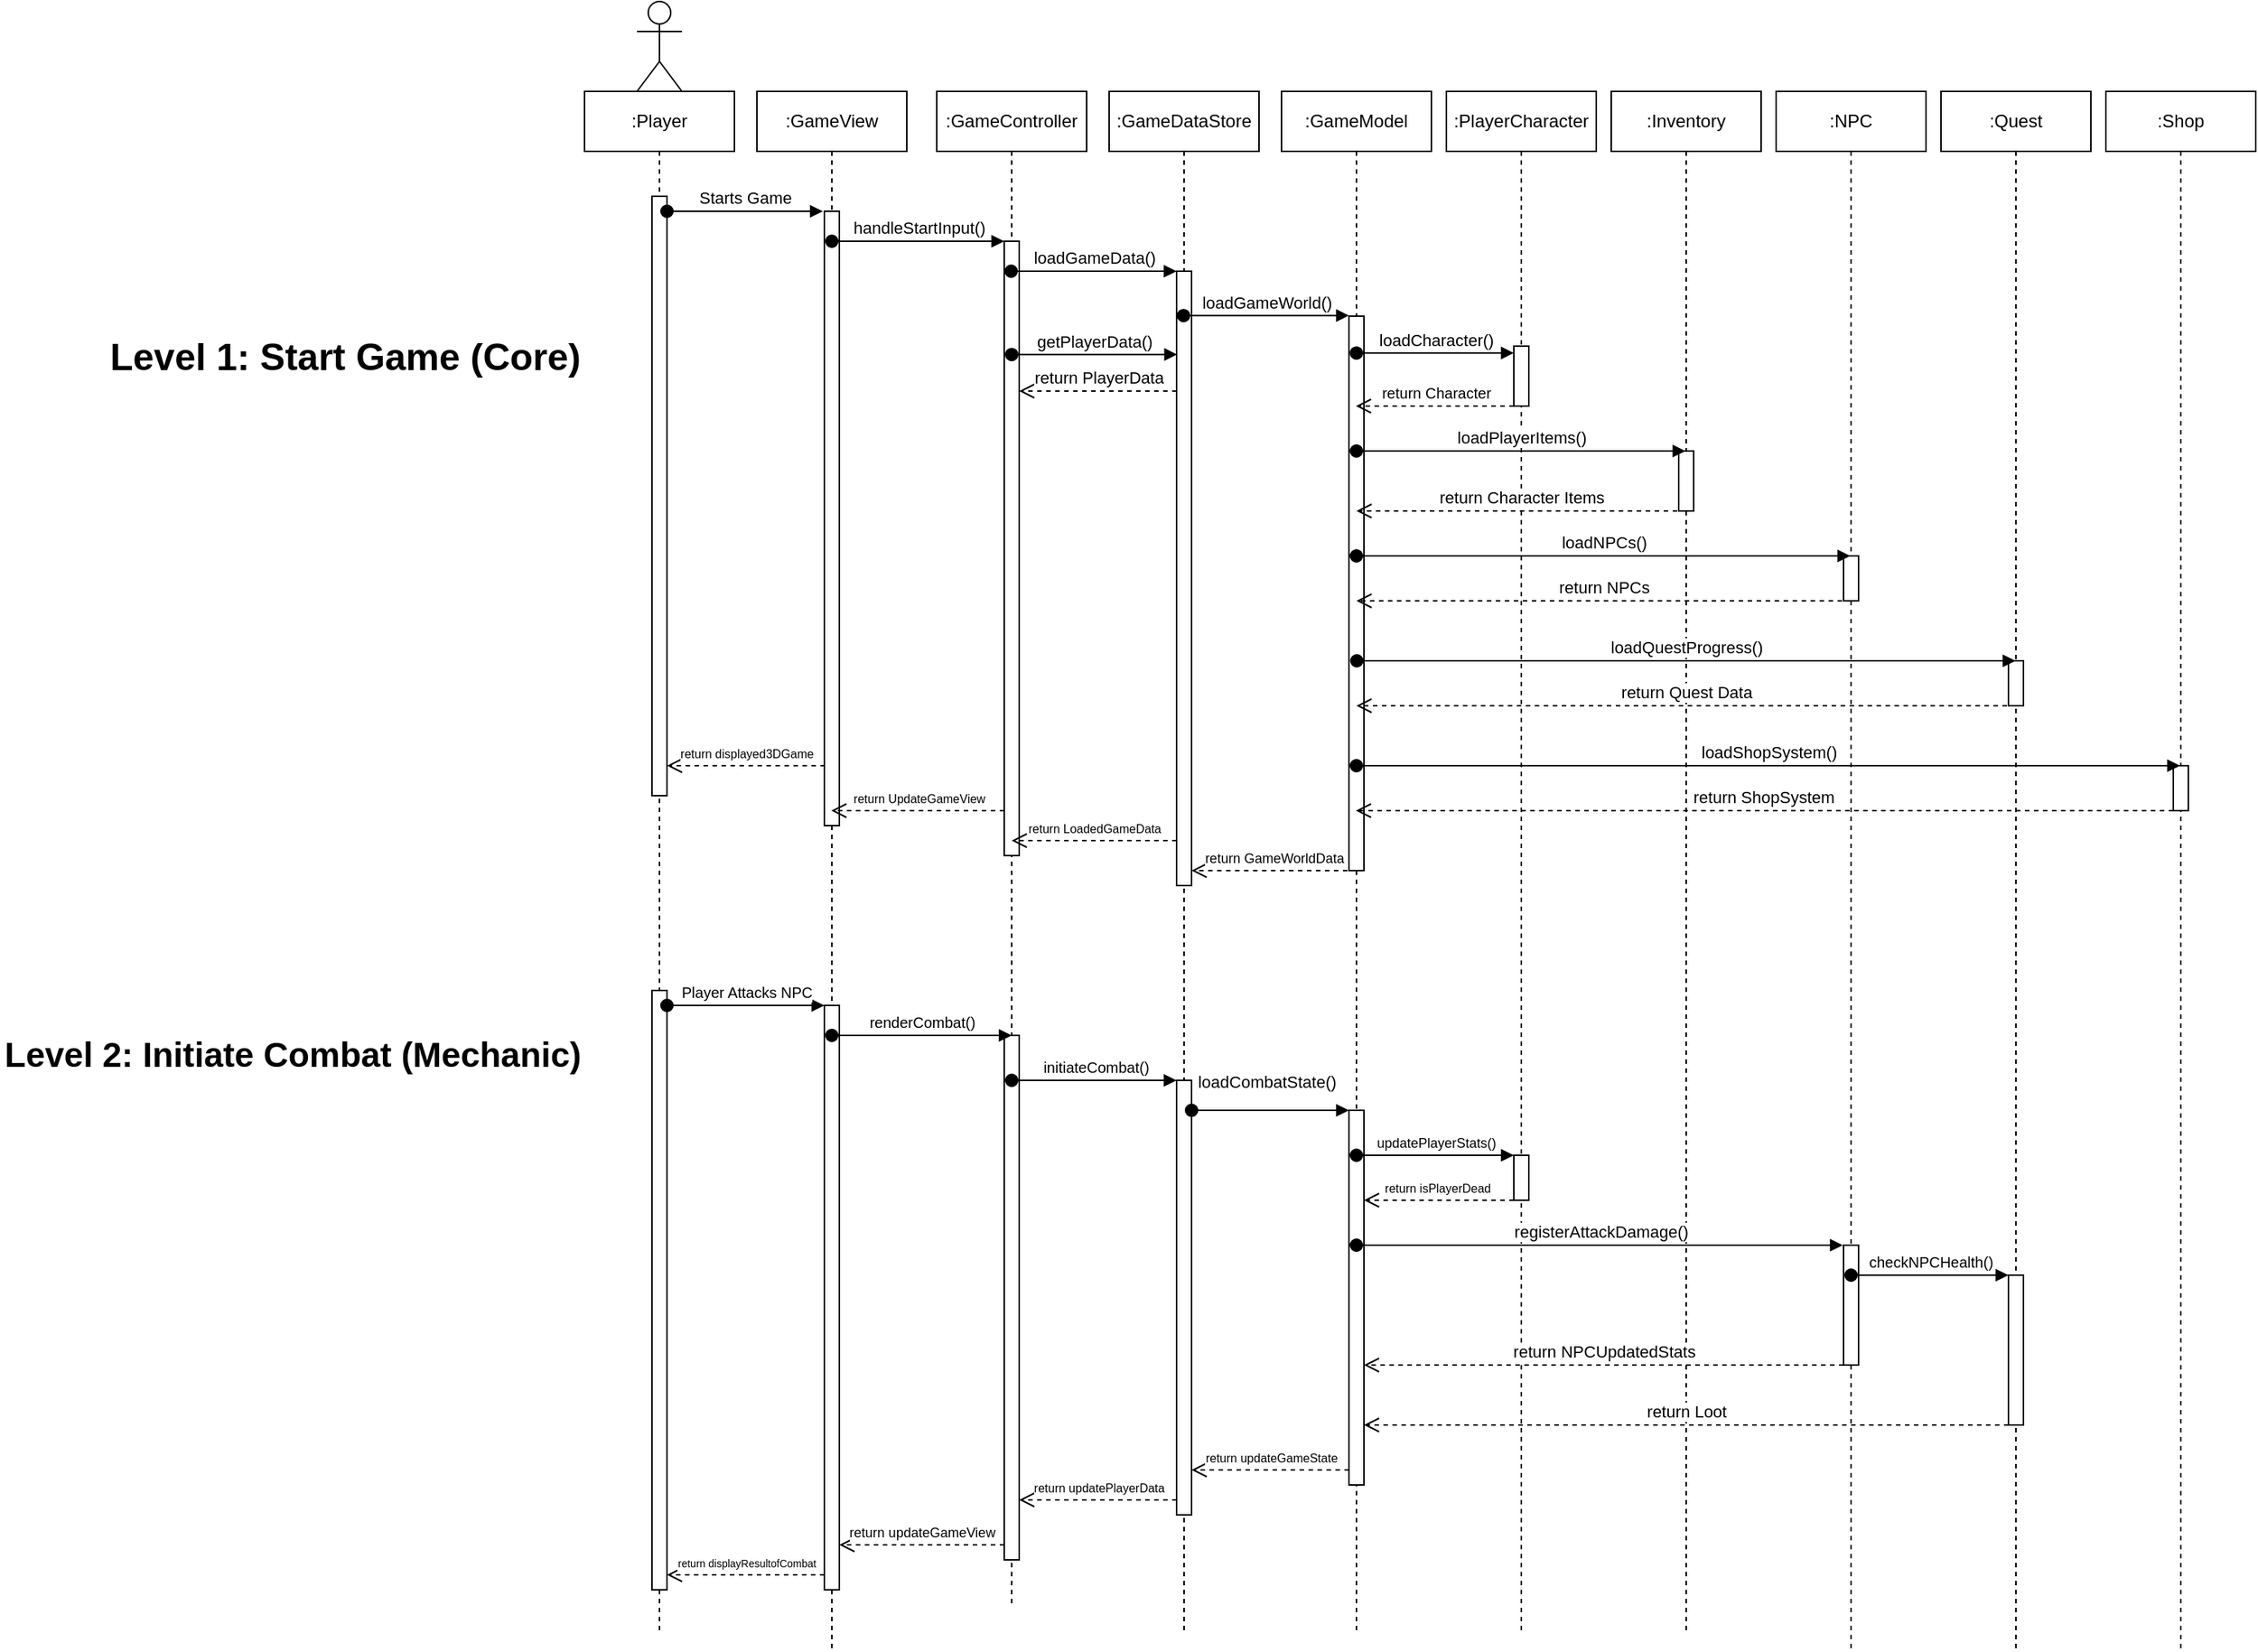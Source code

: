 <mxfile version="24.7.14">
  <diagram name="Page-1" id="2YBvvXClWsGukQMizWep">
    <mxGraphModel dx="2885" dy="2308" grid="1" gridSize="10" guides="1" tooltips="1" connect="1" arrows="1" fold="1" page="1" pageScale="1" pageWidth="850" pageHeight="1100" math="0" shadow="0">
      <root>
        <mxCell id="0" />
        <mxCell id="1" parent="0" />
        <mxCell id="aM9ryv3xv72pqoxQDRHE-1" value=":Player" style="shape=umlLifeline;perimeter=lifelinePerimeter;whiteSpace=wrap;html=1;container=0;dropTarget=0;collapsible=0;recursiveResize=0;outlineConnect=0;portConstraint=eastwest;newEdgeStyle={&quot;edgeStyle&quot;:&quot;elbowEdgeStyle&quot;,&quot;elbow&quot;:&quot;vertical&quot;,&quot;curved&quot;:0,&quot;rounded&quot;:0};" parent="1" vertex="1">
          <mxGeometry x="75" y="40" width="100" height="1030" as="geometry" />
        </mxCell>
        <mxCell id="aM9ryv3xv72pqoxQDRHE-2" value="" style="html=1;points=[];perimeter=orthogonalPerimeter;outlineConnect=0;targetShapes=umlLifeline;portConstraint=eastwest;newEdgeStyle={&quot;edgeStyle&quot;:&quot;elbowEdgeStyle&quot;,&quot;elbow&quot;:&quot;vertical&quot;,&quot;curved&quot;:0,&quot;rounded&quot;:0};" parent="aM9ryv3xv72pqoxQDRHE-1" vertex="1">
          <mxGeometry x="45" y="70" width="10" height="400" as="geometry" />
        </mxCell>
        <mxCell id="NbdB4iv307cXWrZ16x_9-138" value="" style="html=1;points=[];perimeter=orthogonalPerimeter;outlineConnect=0;targetShapes=umlLifeline;portConstraint=eastwest;newEdgeStyle={&quot;edgeStyle&quot;:&quot;elbowEdgeStyle&quot;,&quot;elbow&quot;:&quot;vertical&quot;,&quot;curved&quot;:0,&quot;rounded&quot;:0};" parent="aM9ryv3xv72pqoxQDRHE-1" vertex="1">
          <mxGeometry x="45" y="600" width="10" height="400" as="geometry" />
        </mxCell>
        <mxCell id="aM9ryv3xv72pqoxQDRHE-5" value=":GameView" style="shape=umlLifeline;perimeter=lifelinePerimeter;whiteSpace=wrap;html=1;container=0;dropTarget=0;collapsible=0;recursiveResize=0;outlineConnect=0;portConstraint=eastwest;newEdgeStyle={&quot;edgeStyle&quot;:&quot;elbowEdgeStyle&quot;,&quot;elbow&quot;:&quot;vertical&quot;,&quot;curved&quot;:0,&quot;rounded&quot;:0};" parent="1" vertex="1">
          <mxGeometry x="190" y="40" width="100" height="1040" as="geometry" />
        </mxCell>
        <mxCell id="aM9ryv3xv72pqoxQDRHE-6" value="" style="html=1;points=[];perimeter=orthogonalPerimeter;outlineConnect=0;targetShapes=umlLifeline;portConstraint=eastwest;newEdgeStyle={&quot;edgeStyle&quot;:&quot;elbowEdgeStyle&quot;,&quot;elbow&quot;:&quot;vertical&quot;,&quot;curved&quot;:0,&quot;rounded&quot;:0};" parent="aM9ryv3xv72pqoxQDRHE-5" vertex="1">
          <mxGeometry x="45" y="80" width="10" height="410" as="geometry" />
        </mxCell>
        <mxCell id="NbdB4iv307cXWrZ16x_9-139" value="" style="html=1;points=[];perimeter=orthogonalPerimeter;outlineConnect=0;targetShapes=umlLifeline;portConstraint=eastwest;newEdgeStyle={&quot;edgeStyle&quot;:&quot;elbowEdgeStyle&quot;,&quot;elbow&quot;:&quot;vertical&quot;,&quot;curved&quot;:0,&quot;rounded&quot;:0};" parent="aM9ryv3xv72pqoxQDRHE-5" vertex="1">
          <mxGeometry x="45" y="610" width="10" height="390" as="geometry" />
        </mxCell>
        <mxCell id="aM9ryv3xv72pqoxQDRHE-7" value="Starts Game" style="html=1;verticalAlign=bottom;endArrow=block;edgeStyle=elbowEdgeStyle;elbow=vertical;curved=0;rounded=0;startArrow=oval;startFill=1;targetPerimeterSpacing=1;sourcePerimeterSpacing=0;endSize=6;startSize=8;" parent="1" source="aM9ryv3xv72pqoxQDRHE-2" target="aM9ryv3xv72pqoxQDRHE-6" edge="1">
          <mxGeometry relative="1" as="geometry">
            <mxPoint x="195" y="130" as="sourcePoint" />
            <Array as="points">
              <mxPoint x="180" y="120" />
            </Array>
            <mxPoint as="offset" />
          </mxGeometry>
        </mxCell>
        <mxCell id="NbdB4iv307cXWrZ16x_9-8" value=":GameController" style="shape=umlLifeline;perimeter=lifelinePerimeter;whiteSpace=wrap;html=1;container=0;dropTarget=0;collapsible=0;recursiveResize=0;outlineConnect=0;portConstraint=eastwest;newEdgeStyle={&quot;edgeStyle&quot;:&quot;elbowEdgeStyle&quot;,&quot;elbow&quot;:&quot;vertical&quot;,&quot;curved&quot;:0,&quot;rounded&quot;:0};" parent="1" vertex="1">
          <mxGeometry x="310" y="40" width="100" height="1010" as="geometry" />
        </mxCell>
        <mxCell id="NbdB4iv307cXWrZ16x_9-9" value="" style="html=1;points=[];perimeter=orthogonalPerimeter;outlineConnect=0;targetShapes=umlLifeline;portConstraint=eastwest;newEdgeStyle={&quot;edgeStyle&quot;:&quot;elbowEdgeStyle&quot;,&quot;elbow&quot;:&quot;vertical&quot;,&quot;curved&quot;:0,&quot;rounded&quot;:0};" parent="NbdB4iv307cXWrZ16x_9-8" vertex="1">
          <mxGeometry x="45" y="100" width="10" height="410" as="geometry" />
        </mxCell>
        <mxCell id="NbdB4iv307cXWrZ16x_9-140" value="" style="html=1;points=[];perimeter=orthogonalPerimeter;outlineConnect=0;targetShapes=umlLifeline;portConstraint=eastwest;newEdgeStyle={&quot;edgeStyle&quot;:&quot;elbowEdgeStyle&quot;,&quot;elbow&quot;:&quot;vertical&quot;,&quot;curved&quot;:0,&quot;rounded&quot;:0};" parent="NbdB4iv307cXWrZ16x_9-8" vertex="1">
          <mxGeometry x="45" y="630" width="10" height="350" as="geometry" />
        </mxCell>
        <mxCell id="NbdB4iv307cXWrZ16x_9-11" value=":GameDataStore" style="shape=umlLifeline;perimeter=lifelinePerimeter;whiteSpace=wrap;html=1;container=0;dropTarget=0;collapsible=0;recursiveResize=0;outlineConnect=0;portConstraint=eastwest;newEdgeStyle={&quot;edgeStyle&quot;:&quot;elbowEdgeStyle&quot;,&quot;elbow&quot;:&quot;vertical&quot;,&quot;curved&quot;:0,&quot;rounded&quot;:0};" parent="1" vertex="1">
          <mxGeometry x="425" y="40" width="100" height="1030" as="geometry" />
        </mxCell>
        <mxCell id="NbdB4iv307cXWrZ16x_9-12" value="" style="html=1;points=[];perimeter=orthogonalPerimeter;outlineConnect=0;targetShapes=umlLifeline;portConstraint=eastwest;newEdgeStyle={&quot;edgeStyle&quot;:&quot;elbowEdgeStyle&quot;,&quot;elbow&quot;:&quot;vertical&quot;,&quot;curved&quot;:0,&quot;rounded&quot;:0};" parent="NbdB4iv307cXWrZ16x_9-11" vertex="1">
          <mxGeometry x="45" y="120" width="10" height="410" as="geometry" />
        </mxCell>
        <mxCell id="NbdB4iv307cXWrZ16x_9-141" value="" style="html=1;points=[];perimeter=orthogonalPerimeter;outlineConnect=0;targetShapes=umlLifeline;portConstraint=eastwest;newEdgeStyle={&quot;edgeStyle&quot;:&quot;elbowEdgeStyle&quot;,&quot;elbow&quot;:&quot;vertical&quot;,&quot;curved&quot;:0,&quot;rounded&quot;:0};" parent="NbdB4iv307cXWrZ16x_9-11" vertex="1">
          <mxGeometry x="45" y="660" width="10" height="290" as="geometry" />
        </mxCell>
        <mxCell id="NbdB4iv307cXWrZ16x_9-17" value=":GameModel" style="shape=umlLifeline;perimeter=lifelinePerimeter;whiteSpace=wrap;html=1;container=0;dropTarget=0;collapsible=0;recursiveResize=0;outlineConnect=0;portConstraint=eastwest;newEdgeStyle={&quot;edgeStyle&quot;:&quot;elbowEdgeStyle&quot;,&quot;elbow&quot;:&quot;vertical&quot;,&quot;curved&quot;:0,&quot;rounded&quot;:0};" parent="1" vertex="1">
          <mxGeometry x="540" y="40" width="100" height="1030" as="geometry" />
        </mxCell>
        <mxCell id="NbdB4iv307cXWrZ16x_9-18" value="" style="html=1;points=[];perimeter=orthogonalPerimeter;outlineConnect=0;targetShapes=umlLifeline;portConstraint=eastwest;newEdgeStyle={&quot;edgeStyle&quot;:&quot;elbowEdgeStyle&quot;,&quot;elbow&quot;:&quot;vertical&quot;,&quot;curved&quot;:0,&quot;rounded&quot;:0};" parent="NbdB4iv307cXWrZ16x_9-17" vertex="1">
          <mxGeometry x="45" y="150" width="10" height="370" as="geometry" />
        </mxCell>
        <mxCell id="NbdB4iv307cXWrZ16x_9-143" value="" style="html=1;points=[];perimeter=orthogonalPerimeter;outlineConnect=0;targetShapes=umlLifeline;portConstraint=eastwest;newEdgeStyle={&quot;edgeStyle&quot;:&quot;elbowEdgeStyle&quot;,&quot;elbow&quot;:&quot;vertical&quot;,&quot;curved&quot;:0,&quot;rounded&quot;:0};" parent="NbdB4iv307cXWrZ16x_9-17" vertex="1">
          <mxGeometry x="45" y="680" width="10" height="250" as="geometry" />
        </mxCell>
        <mxCell id="NbdB4iv307cXWrZ16x_9-20" value=":PlayerCharacter" style="shape=umlLifeline;perimeter=lifelinePerimeter;whiteSpace=wrap;html=1;container=0;dropTarget=0;collapsible=0;recursiveResize=0;outlineConnect=0;portConstraint=eastwest;newEdgeStyle={&quot;edgeStyle&quot;:&quot;elbowEdgeStyle&quot;,&quot;elbow&quot;:&quot;vertical&quot;,&quot;curved&quot;:0,&quot;rounded&quot;:0};" parent="1" vertex="1">
          <mxGeometry x="650" y="40" width="100" height="1030" as="geometry" />
        </mxCell>
        <mxCell id="NbdB4iv307cXWrZ16x_9-27" value="&lt;span style=&quot;color: rgba(0, 0, 0, 0); font-family: monospace; font-size: 0px; text-align: start;&quot;&gt;%3CmxGraphModel%3E%3Croot%3E%3CmxCell%20id%3D%220%22%2F%3E%3CmxCell%20id%3D%221%22%20parent%3D%220%22%2F%3E%3CmxCell%20id%3D%222%22%20value%3D%22return%20character%22%20style%3D%22html%3D1%3BverticalAlign%3Dbottom%3BendArrow%3Dopen%3Bdashed%3D1%3BendSize%3D8%3Bcurved%3D0%3Brounded%3D0%3BexitX%3D0.295%3BexitY%3D0.763%3BexitDx%3D0%3BexitDy%3D0%3BexitPerimeter%3D0%3B%22%20edge%3D%221%22%20parent%3D%221%22%3E%3CmxGeometry%20x%3D%220.003%22%20relative%3D%221%22%20as%3D%22geometry%22%3E%3CmxPoint%20x%3D%22818%22%20y%3D%22231%22%20as%3D%22sourcePoint%22%2F%3E%3CmxPoint%20x%3D%22679%22%20y%3D%22231%22%20as%3D%22targetPoint%22%2F%3E%3CmxPoint%20as%3D%22offset%22%2F%3E%3C%2FmxGeometry%3E%3C%2FmxCell%3E%3C%2Froot%3E%3C%2FmxGraphModel%3E&lt;/span&gt;" style="html=1;points=[];perimeter=orthogonalPerimeter;outlineConnect=0;targetShapes=umlLifeline;portConstraint=eastwest;newEdgeStyle={&quot;edgeStyle&quot;:&quot;elbowEdgeStyle&quot;,&quot;elbow&quot;:&quot;vertical&quot;,&quot;curved&quot;:0,&quot;rounded&quot;:0};" parent="NbdB4iv307cXWrZ16x_9-20" vertex="1">
          <mxGeometry x="45" y="170" width="10" height="40" as="geometry" />
        </mxCell>
        <mxCell id="NbdB4iv307cXWrZ16x_9-142" value="" style="html=1;points=[];perimeter=orthogonalPerimeter;outlineConnect=0;targetShapes=umlLifeline;portConstraint=eastwest;newEdgeStyle={&quot;edgeStyle&quot;:&quot;elbowEdgeStyle&quot;,&quot;elbow&quot;:&quot;vertical&quot;,&quot;curved&quot;:0,&quot;rounded&quot;:0};" parent="NbdB4iv307cXWrZ16x_9-20" vertex="1">
          <mxGeometry x="45" y="710" width="10" height="30" as="geometry" />
        </mxCell>
        <mxCell id="NbdB4iv307cXWrZ16x_9-26" value=":Inventory" style="shape=umlLifeline;perimeter=lifelinePerimeter;whiteSpace=wrap;html=1;container=0;dropTarget=0;collapsible=0;recursiveResize=0;outlineConnect=0;portConstraint=eastwest;newEdgeStyle={&quot;edgeStyle&quot;:&quot;elbowEdgeStyle&quot;,&quot;elbow&quot;:&quot;vertical&quot;,&quot;curved&quot;:0,&quot;rounded&quot;:0};" parent="1" vertex="1">
          <mxGeometry x="760" y="40" width="100" height="1030" as="geometry" />
        </mxCell>
        <mxCell id="NbdB4iv307cXWrZ16x_9-30" value="&lt;span style=&quot;color: rgba(0, 0, 0, 0); font-family: monospace; font-size: 0px; text-align: start;&quot;&gt;%3CmxGraphModel%3E%3Croot%3E%3CmxCell%20id%3D%220%22%2F%3E%3CmxCell%20id%3D%221%22%20parent%3D%220%22%2F%3E%3CmxCell%20id%3D%222%22%20value%3D%22return%20character%22%20style%3D%22html%3D1%3BverticalAlign%3Dbottom%3BendArrow%3Dopen%3Bdashed%3D1%3BendSize%3D8%3Bcurved%3D0%3Brounded%3D0%3BexitX%3D0.295%3BexitY%3D0.763%3BexitDx%3D0%3BexitDy%3D0%3BexitPerimeter%3D0%3B%22%20edge%3D%221%22%20parent%3D%221%22%3E%3CmxGeometry%20x%3D%220.003%22%20relative%3D%221%22%20as%3D%22geometry%22%3E%3CmxPoint%20x%3D%22818%22%20y%3D%22231%22%20as%3D%22sourcePoint%22%2F%3E%3CmxPoint%20x%3D%22679%22%20y%3D%22231%22%20as%3D%22targetPoint%22%2F%3E%3CmxPoint%20as%3D%22offset%22%2F%3E%3C%2FmxGeometry%3E%3C%2FmxCell%3E%3C%2Froot%3E%3C%2FmxGraphModel%3E&lt;/span&gt;" style="html=1;points=[];perimeter=orthogonalPerimeter;outlineConnect=0;targetShapes=umlLifeline;portConstraint=eastwest;newEdgeStyle={&quot;edgeStyle&quot;:&quot;elbowEdgeStyle&quot;,&quot;elbow&quot;:&quot;vertical&quot;,&quot;curved&quot;:0,&quot;rounded&quot;:0};" parent="NbdB4iv307cXWrZ16x_9-26" vertex="1">
          <mxGeometry x="45" y="240" width="10" height="40" as="geometry" />
        </mxCell>
        <mxCell id="NbdB4iv307cXWrZ16x_9-29" value=":NPC" style="shape=umlLifeline;perimeter=lifelinePerimeter;whiteSpace=wrap;html=1;container=0;dropTarget=0;collapsible=0;recursiveResize=0;outlineConnect=0;portConstraint=eastwest;newEdgeStyle={&quot;edgeStyle&quot;:&quot;elbowEdgeStyle&quot;,&quot;elbow&quot;:&quot;vertical&quot;,&quot;curved&quot;:0,&quot;rounded&quot;:0};" parent="1" vertex="1">
          <mxGeometry x="870" y="40" width="100" height="1040" as="geometry" />
        </mxCell>
        <mxCell id="NbdB4iv307cXWrZ16x_9-131" value="&lt;span style=&quot;color: rgba(0, 0, 0, 0); font-family: monospace; font-size: 0px; text-align: start;&quot;&gt;%3CmxGraphModel%3E%3Croot%3E%3CmxCell%20id%3D%220%22%2F%3E%3CmxCell%20id%3D%221%22%20parent%3D%220%22%2F%3E%3CmxCell%20id%3D%222%22%20value%3D%22return%20character%22%20style%3D%22html%3D1%3BverticalAlign%3Dbottom%3BendArrow%3Dopen%3Bdashed%3D1%3BendSize%3D8%3Bcurved%3D0%3Brounded%3D0%3BexitX%3D0.295%3BexitY%3D0.763%3BexitDx%3D0%3BexitDy%3D0%3BexitPerimeter%3D0%3B%22%20edge%3D%221%22%20parent%3D%221%22%3E%3CmxGeometry%20x%3D%220.003%22%20relative%3D%221%22%20as%3D%22geometry%22%3E%3CmxPoint%20x%3D%22818%22%20y%3D%22231%22%20as%3D%22sourcePoint%22%2F%3E%3CmxPoint%20x%3D%22679%22%20y%3D%22231%22%20as%3D%22targetPoint%22%2F%3E%3CmxPoint%20as%3D%22offset%22%2F%3E%3C%2FmxGeometry%3E%3C%2FmxCell%3E%3C%2Froot%3E%3C%2FmxGraphModel%3E&lt;/span&gt;" style="html=1;points=[];perimeter=orthogonalPerimeter;outlineConnect=0;targetShapes=umlLifeline;portConstraint=eastwest;newEdgeStyle={&quot;edgeStyle&quot;:&quot;elbowEdgeStyle&quot;,&quot;elbow&quot;:&quot;vertical&quot;,&quot;curved&quot;:0,&quot;rounded&quot;:0};" parent="NbdB4iv307cXWrZ16x_9-29" vertex="1">
          <mxGeometry x="45" y="310" width="10" height="30" as="geometry" />
        </mxCell>
        <mxCell id="NbdB4iv307cXWrZ16x_9-145" value="" style="html=1;points=[];perimeter=orthogonalPerimeter;outlineConnect=0;targetShapes=umlLifeline;portConstraint=eastwest;newEdgeStyle={&quot;edgeStyle&quot;:&quot;elbowEdgeStyle&quot;,&quot;elbow&quot;:&quot;vertical&quot;,&quot;curved&quot;:0,&quot;rounded&quot;:0};" parent="NbdB4iv307cXWrZ16x_9-29" vertex="1">
          <mxGeometry x="45" y="770" width="10" height="80" as="geometry" />
        </mxCell>
        <mxCell id="NbdB4iv307cXWrZ16x_9-35" value="" style="shape=umlActor;verticalLabelPosition=bottom;verticalAlign=top;html=1;outlineConnect=0;" parent="1" vertex="1">
          <mxGeometry x="110" y="-20" width="30" height="60" as="geometry" />
        </mxCell>
        <mxCell id="NbdB4iv307cXWrZ16x_9-84" value=":Quest" style="shape=umlLifeline;perimeter=lifelinePerimeter;whiteSpace=wrap;html=1;container=0;dropTarget=0;collapsible=0;recursiveResize=0;outlineConnect=0;portConstraint=eastwest;newEdgeStyle={&quot;edgeStyle&quot;:&quot;elbowEdgeStyle&quot;,&quot;elbow&quot;:&quot;vertical&quot;,&quot;curved&quot;:0,&quot;rounded&quot;:0};" parent="1" vertex="1">
          <mxGeometry x="980" y="40" width="100" height="1040" as="geometry" />
        </mxCell>
        <mxCell id="NbdB4iv307cXWrZ16x_9-85" value="&lt;span style=&quot;color: rgba(0, 0, 0, 0); font-family: monospace; font-size: 0px; text-align: start;&quot;&gt;%3CmxGraphModel%3E%3Croot%3E%3CmxCell%20id%3D%220%22%2F%3E%3CmxCell%20id%3D%221%22%20parent%3D%220%22%2F%3E%3CmxCell%20id%3D%222%22%20value%3D%22return%20character%22%20style%3D%22html%3D1%3BverticalAlign%3Dbottom%3BendArrow%3Dopen%3Bdashed%3D1%3BendSize%3D8%3Bcurved%3D0%3Brounded%3D0%3BexitX%3D0.295%3BexitY%3D0.763%3BexitDx%3D0%3BexitDy%3D0%3BexitPerimeter%3D0%3B%22%20edge%3D%221%22%20parent%3D%221%22%3E%3CmxGeometry%20x%3D%220.003%22%20relative%3D%221%22%20as%3D%22geometry%22%3E%3CmxPoint%20x%3D%22818%22%20y%3D%22231%22%20as%3D%22sourcePoint%22%2F%3E%3CmxPoint%20x%3D%22679%22%20y%3D%22231%22%20as%3D%22targetPoint%22%2F%3E%3CmxPoint%20as%3D%22offset%22%2F%3E%3C%2FmxGeometry%3E%3C%2FmxCell%3E%3C%2Froot%3E%3C%2FmxGraphModel%3E&lt;/span&gt;" style="html=1;points=[];perimeter=orthogonalPerimeter;outlineConnect=0;targetShapes=umlLifeline;portConstraint=eastwest;newEdgeStyle={&quot;edgeStyle&quot;:&quot;elbowEdgeStyle&quot;,&quot;elbow&quot;:&quot;vertical&quot;,&quot;curved&quot;:0,&quot;rounded&quot;:0};" parent="NbdB4iv307cXWrZ16x_9-84" vertex="1">
          <mxGeometry x="45" y="380" width="10" height="30" as="geometry" />
        </mxCell>
        <mxCell id="NbdB4iv307cXWrZ16x_9-146" value="" style="html=1;points=[];perimeter=orthogonalPerimeter;outlineConnect=0;targetShapes=umlLifeline;portConstraint=eastwest;newEdgeStyle={&quot;edgeStyle&quot;:&quot;elbowEdgeStyle&quot;,&quot;elbow&quot;:&quot;vertical&quot;,&quot;curved&quot;:0,&quot;rounded&quot;:0};" parent="NbdB4iv307cXWrZ16x_9-84" vertex="1">
          <mxGeometry x="45" y="790" width="10" height="100" as="geometry" />
        </mxCell>
        <mxCell id="NbdB4iv307cXWrZ16x_9-87" value=":Shop" style="shape=umlLifeline;perimeter=lifelinePerimeter;whiteSpace=wrap;html=1;container=0;dropTarget=0;collapsible=0;recursiveResize=0;outlineConnect=0;portConstraint=eastwest;newEdgeStyle={&quot;edgeStyle&quot;:&quot;elbowEdgeStyle&quot;,&quot;elbow&quot;:&quot;vertical&quot;,&quot;curved&quot;:0,&quot;rounded&quot;:0};" parent="1" vertex="1">
          <mxGeometry x="1090" y="40" width="100" height="1040" as="geometry" />
        </mxCell>
        <mxCell id="NbdB4iv307cXWrZ16x_9-88" value="" style="html=1;points=[];perimeter=orthogonalPerimeter;outlineConnect=0;targetShapes=umlLifeline;portConstraint=eastwest;newEdgeStyle={&quot;edgeStyle&quot;:&quot;elbowEdgeStyle&quot;,&quot;elbow&quot;:&quot;vertical&quot;,&quot;curved&quot;:0,&quot;rounded&quot;:0};" parent="NbdB4iv307cXWrZ16x_9-87" vertex="1">
          <mxGeometry x="45" y="450" width="10" height="30" as="geometry" />
        </mxCell>
        <mxCell id="NbdB4iv307cXWrZ16x_9-105" value="handleStartInput()" style="html=1;verticalAlign=bottom;startArrow=oval;startFill=1;endArrow=block;startSize=8;curved=0;rounded=0;" parent="1" target="NbdB4iv307cXWrZ16x_9-9" edge="1">
          <mxGeometry width="60" relative="1" as="geometry">
            <mxPoint x="240" y="140" as="sourcePoint" />
            <mxPoint x="350" y="140" as="targetPoint" />
            <mxPoint as="offset" />
          </mxGeometry>
        </mxCell>
        <mxCell id="NbdB4iv307cXWrZ16x_9-106" value="loadGameData()" style="html=1;verticalAlign=bottom;startArrow=oval;startFill=1;endArrow=block;startSize=8;curved=0;rounded=0;" parent="1" edge="1">
          <mxGeometry width="60" relative="1" as="geometry">
            <mxPoint x="359.63" y="160" as="sourcePoint" />
            <mxPoint x="470" y="160" as="targetPoint" />
          </mxGeometry>
        </mxCell>
        <mxCell id="NbdB4iv307cXWrZ16x_9-110" value="loadGameWorld()" style="html=1;verticalAlign=bottom;startArrow=oval;startFill=1;endArrow=block;startSize=8;curved=0;rounded=0;exitX=0.465;exitY=0.248;exitDx=0;exitDy=0;exitPerimeter=0;" parent="1" edge="1">
          <mxGeometry x="0.005" width="60" relative="1" as="geometry">
            <mxPoint x="474.65" y="189.57" as="sourcePoint" />
            <mxPoint x="585" y="189.57" as="targetPoint" />
            <mxPoint as="offset" />
          </mxGeometry>
        </mxCell>
        <mxCell id="NbdB4iv307cXWrZ16x_9-117" value="loadCharacter()" style="html=1;verticalAlign=bottom;startArrow=oval;startFill=1;endArrow=block;startSize=8;curved=0;rounded=0;" parent="1" target="NbdB4iv307cXWrZ16x_9-27" edge="1">
          <mxGeometry width="60" relative="1" as="geometry">
            <mxPoint x="590" y="214.57" as="sourcePoint" />
            <mxPoint x="690" y="214.57" as="targetPoint" />
          </mxGeometry>
        </mxCell>
        <mxCell id="NbdB4iv307cXWrZ16x_9-119" value="&lt;font style=&quot;font-size: 10px;&quot;&gt;return Character&lt;/font&gt;" style="html=1;verticalAlign=bottom;endArrow=open;dashed=1;endSize=8;curved=0;rounded=0;" parent="1" edge="1">
          <mxGeometry relative="1" as="geometry">
            <mxPoint x="695" y="250" as="sourcePoint" />
            <mxPoint x="589.63" y="250" as="targetPoint" />
          </mxGeometry>
        </mxCell>
        <mxCell id="NbdB4iv307cXWrZ16x_9-120" value="loadPlayerItems()" style="html=1;verticalAlign=bottom;startArrow=oval;startFill=1;endArrow=block;startSize=8;curved=0;rounded=0;" parent="1" target="NbdB4iv307cXWrZ16x_9-26" edge="1">
          <mxGeometry width="60" relative="1" as="geometry">
            <mxPoint x="590" y="280" as="sourcePoint" />
            <mxPoint x="650" y="280" as="targetPoint" />
          </mxGeometry>
        </mxCell>
        <mxCell id="NbdB4iv307cXWrZ16x_9-121" value="return Character Items" style="html=1;verticalAlign=bottom;endArrow=open;dashed=1;endSize=8;curved=0;rounded=0;" parent="1" target="NbdB4iv307cXWrZ16x_9-17" edge="1">
          <mxGeometry relative="1" as="geometry">
            <mxPoint x="810" y="320" as="sourcePoint" />
            <mxPoint x="730" y="320" as="targetPoint" />
          </mxGeometry>
        </mxCell>
        <mxCell id="NbdB4iv307cXWrZ16x_9-122" value="loadNPCs()" style="html=1;verticalAlign=bottom;startArrow=oval;startFill=1;endArrow=block;startSize=8;curved=0;rounded=0;" parent="1" target="NbdB4iv307cXWrZ16x_9-29" edge="1">
          <mxGeometry width="60" relative="1" as="geometry">
            <mxPoint x="590" y="350" as="sourcePoint" />
            <mxPoint x="650" y="350" as="targetPoint" />
          </mxGeometry>
        </mxCell>
        <mxCell id="NbdB4iv307cXWrZ16x_9-123" value="return NPCs" style="html=1;verticalAlign=bottom;endArrow=open;dashed=1;endSize=8;curved=0;rounded=0;" parent="1" target="NbdB4iv307cXWrZ16x_9-17" edge="1">
          <mxGeometry relative="1" as="geometry">
            <mxPoint x="920" y="380" as="sourcePoint" />
            <mxPoint x="840" y="380" as="targetPoint" />
          </mxGeometry>
        </mxCell>
        <mxCell id="NbdB4iv307cXWrZ16x_9-125" value="loadQuestProgress()" style="html=1;verticalAlign=bottom;startArrow=oval;startFill=1;endArrow=block;startSize=8;curved=0;rounded=0;" parent="1" edge="1">
          <mxGeometry width="60" relative="1" as="geometry">
            <mxPoint x="590.25" y="420" as="sourcePoint" />
            <mxPoint x="1029.75" y="420" as="targetPoint" />
          </mxGeometry>
        </mxCell>
        <mxCell id="NbdB4iv307cXWrZ16x_9-126" value="return Quest Data" style="html=1;verticalAlign=bottom;endArrow=open;dashed=1;endSize=8;curved=0;rounded=0;" parent="1" edge="1">
          <mxGeometry relative="1" as="geometry">
            <mxPoint x="1030" y="450" as="sourcePoint" />
            <mxPoint x="590" y="450" as="targetPoint" />
          </mxGeometry>
        </mxCell>
        <mxCell id="NbdB4iv307cXWrZ16x_9-127" value="&lt;font style=&quot;font-size: 25px;&quot;&gt;Level 1: Start Game (Core)&lt;/font&gt;" style="text;align=center;fontStyle=1;verticalAlign=middle;spacingLeft=3;spacingRight=3;strokeColor=none;rotatable=0;points=[[0,0.5],[1,0.5]];portConstraint=eastwest;html=1;" parent="1" vertex="1">
          <mxGeometry x="-245" y="203" width="320" height="26" as="geometry" />
        </mxCell>
        <mxCell id="NbdB4iv307cXWrZ16x_9-129" value="loadShopSystem()" style="html=1;verticalAlign=bottom;startArrow=oval;startFill=1;endArrow=block;startSize=8;curved=0;rounded=0;" parent="1" target="NbdB4iv307cXWrZ16x_9-87" edge="1">
          <mxGeometry width="60" relative="1" as="geometry">
            <mxPoint x="590" y="490" as="sourcePoint" />
            <mxPoint x="650" y="490" as="targetPoint" />
          </mxGeometry>
        </mxCell>
        <mxCell id="NbdB4iv307cXWrZ16x_9-130" value="return ShopSystem&amp;nbsp;" style="html=1;verticalAlign=bottom;endArrow=open;dashed=1;endSize=8;curved=0;rounded=0;" parent="1" edge="1">
          <mxGeometry relative="1" as="geometry">
            <mxPoint x="1135" y="520" as="sourcePoint" />
            <mxPoint x="589.63" y="520" as="targetPoint" />
          </mxGeometry>
        </mxCell>
        <mxCell id="NbdB4iv307cXWrZ16x_9-132" value="getPlayerData()" style="html=1;verticalAlign=bottom;startArrow=oval;startFill=1;endArrow=block;startSize=8;curved=0;rounded=0;" parent="1" edge="1">
          <mxGeometry width="60" relative="1" as="geometry">
            <mxPoint x="360.0" y="215.57" as="sourcePoint" />
            <mxPoint x="470.37" y="215.57" as="targetPoint" />
          </mxGeometry>
        </mxCell>
        <mxCell id="NbdB4iv307cXWrZ16x_9-133" value="&lt;font style=&quot;font-size: 9px;&quot;&gt;return GameWorldData&lt;/font&gt;" style="html=1;verticalAlign=bottom;endArrow=open;dashed=1;endSize=8;curved=0;rounded=0;" parent="1" target="NbdB4iv307cXWrZ16x_9-12" edge="1">
          <mxGeometry relative="1" as="geometry">
            <mxPoint x="590" y="560" as="sourcePoint" />
            <mxPoint x="510" y="560" as="targetPoint" />
          </mxGeometry>
        </mxCell>
        <mxCell id="NbdB4iv307cXWrZ16x_9-134" value="&lt;font style=&quot;font-size: 8px;&quot;&gt;return LoadedGameData&lt;/font&gt;" style="html=1;verticalAlign=bottom;endArrow=open;dashed=1;endSize=8;curved=0;rounded=0;" parent="1" target="NbdB4iv307cXWrZ16x_9-8" edge="1">
          <mxGeometry relative="1" as="geometry">
            <mxPoint x="470" y="540" as="sourcePoint" />
            <mxPoint x="390" y="540" as="targetPoint" />
          </mxGeometry>
        </mxCell>
        <mxCell id="NbdB4iv307cXWrZ16x_9-135" value="&lt;font style=&quot;font-size: 8px;&quot;&gt;return UpdateGameView&lt;/font&gt;" style="html=1;verticalAlign=bottom;endArrow=open;dashed=1;endSize=8;curved=0;rounded=0;" parent="1" edge="1">
          <mxGeometry x="-0.005" relative="1" as="geometry">
            <mxPoint x="355" y="520" as="sourcePoint" />
            <mxPoint x="239.63" y="520" as="targetPoint" />
            <mxPoint as="offset" />
          </mxGeometry>
        </mxCell>
        <mxCell id="NbdB4iv307cXWrZ16x_9-136" value="&lt;font style=&quot;font-size: 8px;&quot;&gt;return displayed3DGame&lt;/font&gt;" style="html=1;verticalAlign=bottom;endArrow=open;dashed=1;endSize=8;curved=0;rounded=0;" parent="1" target="aM9ryv3xv72pqoxQDRHE-2" edge="1">
          <mxGeometry x="-0.005" relative="1" as="geometry">
            <mxPoint x="235.37" y="490" as="sourcePoint" />
            <mxPoint x="120.0" y="490" as="targetPoint" />
            <mxPoint as="offset" />
          </mxGeometry>
        </mxCell>
        <mxCell id="NbdB4iv307cXWrZ16x_9-137" value="&lt;font style=&quot;font-size: 23px;&quot;&gt;Level 2: Initiate Combat (Mechanic)&lt;/font&gt;" style="text;align=center;fontStyle=1;verticalAlign=middle;spacingLeft=3;spacingRight=3;strokeColor=none;rotatable=0;points=[[0,0.5],[1,0.5]];portConstraint=eastwest;html=1;" parent="1" vertex="1">
          <mxGeometry x="-315" y="670" width="390" height="26" as="geometry" />
        </mxCell>
        <mxCell id="NbdB4iv307cXWrZ16x_9-149" value="&lt;font style=&quot;font-size: 10px;&quot;&gt;Player Attacks NPC&lt;/font&gt;" style="html=1;verticalAlign=bottom;startArrow=oval;startFill=1;endArrow=block;startSize=8;curved=0;rounded=0;" parent="1" edge="1">
          <mxGeometry width="60" relative="1" as="geometry">
            <mxPoint x="130" y="650" as="sourcePoint" />
            <mxPoint x="235" y="650" as="targetPoint" />
          </mxGeometry>
        </mxCell>
        <mxCell id="NbdB4iv307cXWrZ16x_9-150" value="&lt;font style=&quot;font-size: 10px;&quot;&gt;renderCombat()&lt;/font&gt;" style="html=1;verticalAlign=bottom;startArrow=oval;startFill=1;endArrow=block;startSize=8;curved=0;rounded=0;" parent="1" edge="1">
          <mxGeometry x="0.004" width="60" relative="1" as="geometry">
            <mxPoint x="240" y="670" as="sourcePoint" />
            <mxPoint x="360" y="670" as="targetPoint" />
            <mxPoint as="offset" />
          </mxGeometry>
        </mxCell>
        <mxCell id="NbdB4iv307cXWrZ16x_9-151" value="&lt;font style=&quot;font-size: 10px;&quot;&gt;initiateCombat()&lt;/font&gt;" style="html=1;verticalAlign=bottom;startArrow=oval;startFill=1;endArrow=block;startSize=8;curved=0;rounded=0;" parent="1" target="NbdB4iv307cXWrZ16x_9-141" edge="1">
          <mxGeometry x="0.006" width="60" relative="1" as="geometry">
            <mxPoint x="360" y="700" as="sourcePoint" />
            <mxPoint x="420" y="700" as="targetPoint" />
            <mxPoint as="offset" />
          </mxGeometry>
        </mxCell>
        <mxCell id="NbdB4iv307cXWrZ16x_9-152" value="loadCombatState()" style="html=1;verticalAlign=bottom;startArrow=oval;startFill=1;endArrow=block;startSize=8;curved=0;rounded=0;" parent="1" target="NbdB4iv307cXWrZ16x_9-143" edge="1">
          <mxGeometry x="-0.048" y="10" width="60" relative="1" as="geometry">
            <mxPoint x="480" y="720" as="sourcePoint" />
            <mxPoint x="540" y="720" as="targetPoint" />
            <mxPoint as="offset" />
          </mxGeometry>
        </mxCell>
        <mxCell id="NbdB4iv307cXWrZ16x_9-153" value="&lt;font style=&quot;font-size: 9px;&quot;&gt;updatePlayerStats()&lt;/font&gt;" style="html=1;verticalAlign=bottom;startArrow=oval;startFill=1;endArrow=block;startSize=8;curved=0;rounded=0;" parent="1" source="NbdB4iv307cXWrZ16x_9-17" target="NbdB4iv307cXWrZ16x_9-142" edge="1">
          <mxGeometry width="60" relative="1" as="geometry">
            <mxPoint x="600" y="750" as="sourcePoint" />
            <mxPoint x="660" y="750" as="targetPoint" />
          </mxGeometry>
        </mxCell>
        <mxCell id="NbdB4iv307cXWrZ16x_9-155" value="registerAttackDamage()" style="html=1;verticalAlign=bottom;startArrow=oval;startFill=1;endArrow=block;startSize=8;curved=0;rounded=0;" parent="1" edge="1">
          <mxGeometry width="60" relative="1" as="geometry">
            <mxPoint x="590" y="810" as="sourcePoint" />
            <mxPoint x="914.5" y="810" as="targetPoint" />
          </mxGeometry>
        </mxCell>
        <mxCell id="NbdB4iv307cXWrZ16x_9-156" value="return PlayerData" style="html=1;verticalAlign=bottom;endArrow=open;dashed=1;endSize=8;curved=0;rounded=0;" parent="1" target="NbdB4iv307cXWrZ16x_9-9" edge="1">
          <mxGeometry relative="1" as="geometry">
            <mxPoint x="470" y="240" as="sourcePoint" />
            <mxPoint x="390" y="240" as="targetPoint" />
          </mxGeometry>
        </mxCell>
        <mxCell id="NbdB4iv307cXWrZ16x_9-157" value="&lt;font style=&quot;font-size: 8px;&quot;&gt;return isPlayerDead&amp;nbsp;&lt;/font&gt;" style="html=1;verticalAlign=bottom;endArrow=open;dashed=1;endSize=8;curved=0;rounded=0;" parent="1" target="NbdB4iv307cXWrZ16x_9-143" edge="1">
          <mxGeometry relative="1" as="geometry">
            <mxPoint x="695" y="780" as="sourcePoint" />
            <mxPoint x="605" y="780" as="targetPoint" />
          </mxGeometry>
        </mxCell>
        <mxCell id="Y_mhGDzTvH_pU66b-tNC-1" value="return NPCUpdatedStats" style="html=1;verticalAlign=bottom;endArrow=open;dashed=1;endSize=8;curved=0;rounded=0;" parent="1" target="NbdB4iv307cXWrZ16x_9-143" edge="1">
          <mxGeometry relative="1" as="geometry">
            <mxPoint x="915" y="890" as="sourcePoint" />
            <mxPoint x="605" y="890" as="targetPoint" />
          </mxGeometry>
        </mxCell>
        <mxCell id="Y_mhGDzTvH_pU66b-tNC-2" value="&lt;font style=&quot;font-size: 10px;&quot;&gt;checkNPCHealth()&lt;/font&gt;" style="html=1;verticalAlign=bottom;startArrow=oval;startFill=1;endArrow=block;startSize=8;curved=0;rounded=0;" parent="1" edge="1">
          <mxGeometry width="60" relative="1" as="geometry">
            <mxPoint x="920" y="830" as="sourcePoint" />
            <mxPoint x="1025" y="830" as="targetPoint" />
          </mxGeometry>
        </mxCell>
        <mxCell id="Y_mhGDzTvH_pU66b-tNC-3" value="return Loot" style="html=1;verticalAlign=bottom;endArrow=open;dashed=1;endSize=8;curved=0;rounded=0;" parent="1" target="NbdB4iv307cXWrZ16x_9-143" edge="1">
          <mxGeometry relative="1" as="geometry">
            <mxPoint x="1025" y="930" as="sourcePoint" />
            <mxPoint x="605" y="930" as="targetPoint" />
          </mxGeometry>
        </mxCell>
        <mxCell id="Y_mhGDzTvH_pU66b-tNC-4" value="&lt;font style=&quot;font-size: 8px;&quot;&gt;return updateGameState&lt;/font&gt;" style="html=1;verticalAlign=bottom;endArrow=open;dashed=1;endSize=8;curved=0;rounded=0;" parent="1" edge="1">
          <mxGeometry relative="1" as="geometry">
            <mxPoint x="585" y="960" as="sourcePoint" />
            <mxPoint x="480" y="960" as="targetPoint" />
          </mxGeometry>
        </mxCell>
        <mxCell id="Y_mhGDzTvH_pU66b-tNC-5" value="&lt;font style=&quot;font-size: 8px;&quot;&gt;return updatePlayerData&lt;/font&gt;" style="html=1;verticalAlign=bottom;endArrow=open;dashed=1;endSize=8;curved=0;rounded=0;" parent="1" edge="1">
          <mxGeometry relative="1" as="geometry">
            <mxPoint x="470" y="980" as="sourcePoint" />
            <mxPoint x="365" y="980" as="targetPoint" />
          </mxGeometry>
        </mxCell>
        <mxCell id="Y_mhGDzTvH_pU66b-tNC-6" value="&lt;font style=&quot;font-size: 9px;&quot;&gt;return updateGameView&lt;/font&gt;" style="html=1;verticalAlign=bottom;endArrow=open;dashed=1;endSize=8;curved=0;rounded=0;" parent="1" edge="1">
          <mxGeometry relative="1" as="geometry">
            <mxPoint x="355" y="1010" as="sourcePoint" />
            <mxPoint x="245" y="1010" as="targetPoint" />
          </mxGeometry>
        </mxCell>
        <mxCell id="Y_mhGDzTvH_pU66b-tNC-7" value="&lt;font style=&quot;font-size: 7px;&quot;&gt;return displayResultofCombat&lt;/font&gt;" style="html=1;verticalAlign=bottom;endArrow=open;dashed=1;endSize=8;curved=0;rounded=0;" parent="1" source="NbdB4iv307cXWrZ16x_9-139" edge="1">
          <mxGeometry relative="1" as="geometry">
            <mxPoint x="240" y="1030" as="sourcePoint" />
            <mxPoint x="130" y="1030" as="targetPoint" />
          </mxGeometry>
        </mxCell>
      </root>
    </mxGraphModel>
  </diagram>
</mxfile>
